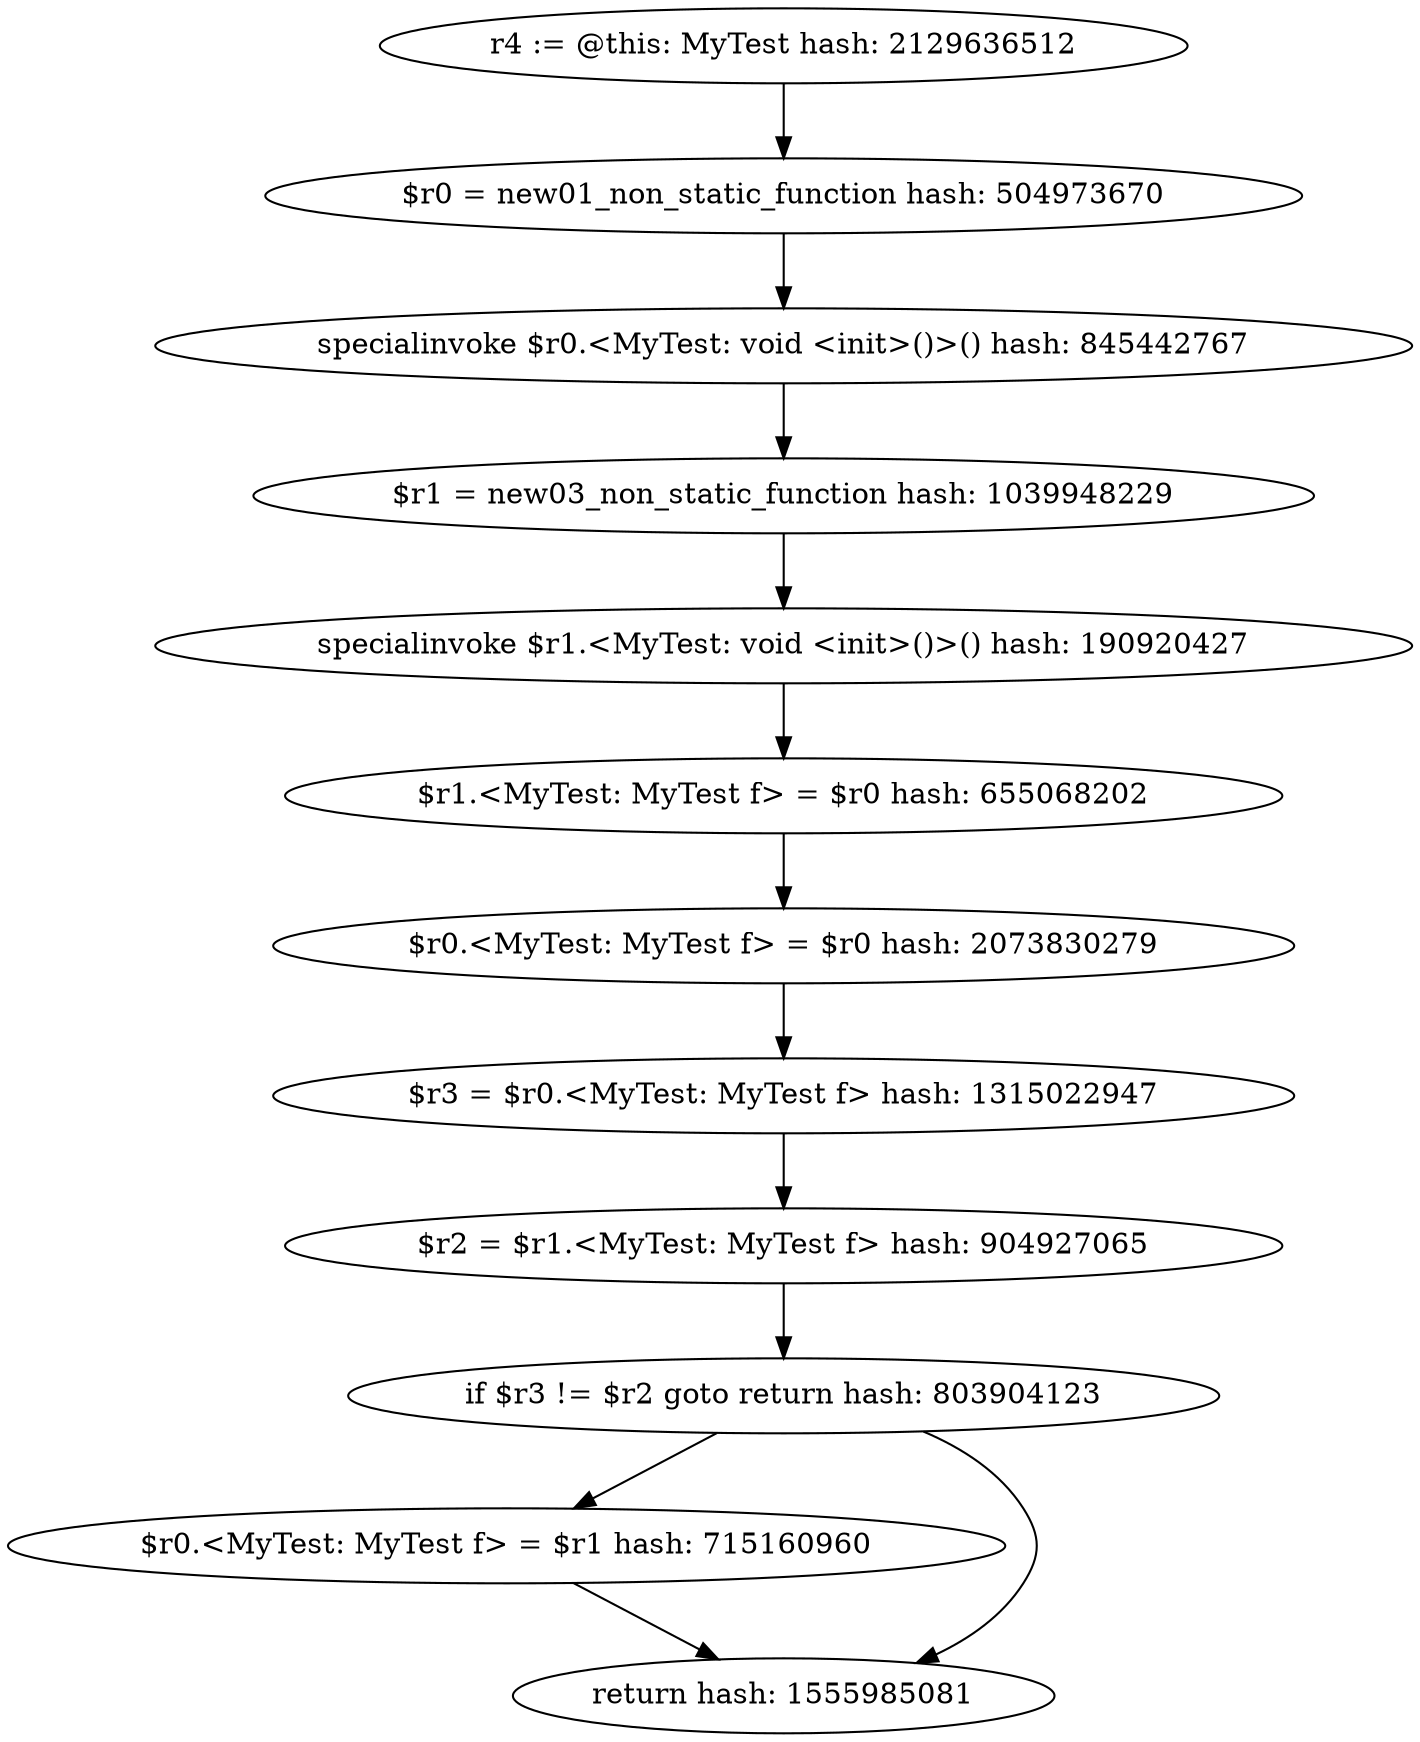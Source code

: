 digraph "./target2-mine/MyTest.non_static_function.intra.debug" {
    "r4 := @this: MyTest hash: 2129636512";
    "$r0 = new01_non_static_function hash: 504973670";
    "specialinvoke $r0.<MyTest: void <init>()>() hash: 845442767";
    "$r1 = new03_non_static_function hash: 1039948229";
    "specialinvoke $r1.<MyTest: void <init>()>() hash: 190920427";
    "$r1.<MyTest: MyTest f> = $r0 hash: 655068202";
    "$r0.<MyTest: MyTest f> = $r0 hash: 2073830279";
    "$r3 = $r0.<MyTest: MyTest f> hash: 1315022947";
    "$r2 = $r1.<MyTest: MyTest f> hash: 904927065";
    "if $r3 != $r2 goto return hash: 803904123";
    "$r0.<MyTest: MyTest f> = $r1 hash: 715160960";
    "return hash: 1555985081";
    "r4 := @this: MyTest hash: 2129636512"->"$r0 = new01_non_static_function hash: 504973670";
    "$r0 = new01_non_static_function hash: 504973670"->"specialinvoke $r0.<MyTest: void <init>()>() hash: 845442767";
    "specialinvoke $r0.<MyTest: void <init>()>() hash: 845442767"->"$r1 = new03_non_static_function hash: 1039948229";
    "$r1 = new03_non_static_function hash: 1039948229"->"specialinvoke $r1.<MyTest: void <init>()>() hash: 190920427";
    "specialinvoke $r1.<MyTest: void <init>()>() hash: 190920427"->"$r1.<MyTest: MyTest f> = $r0 hash: 655068202";
    "$r1.<MyTest: MyTest f> = $r0 hash: 655068202"->"$r0.<MyTest: MyTest f> = $r0 hash: 2073830279";
    "$r0.<MyTest: MyTest f> = $r0 hash: 2073830279"->"$r3 = $r0.<MyTest: MyTest f> hash: 1315022947";
    "$r3 = $r0.<MyTest: MyTest f> hash: 1315022947"->"$r2 = $r1.<MyTest: MyTest f> hash: 904927065";
    "$r2 = $r1.<MyTest: MyTest f> hash: 904927065"->"if $r3 != $r2 goto return hash: 803904123";
    "if $r3 != $r2 goto return hash: 803904123"->"$r0.<MyTest: MyTest f> = $r1 hash: 715160960";
    "if $r3 != $r2 goto return hash: 803904123"->"return hash: 1555985081";
    "$r0.<MyTest: MyTest f> = $r1 hash: 715160960"->"return hash: 1555985081";
}
